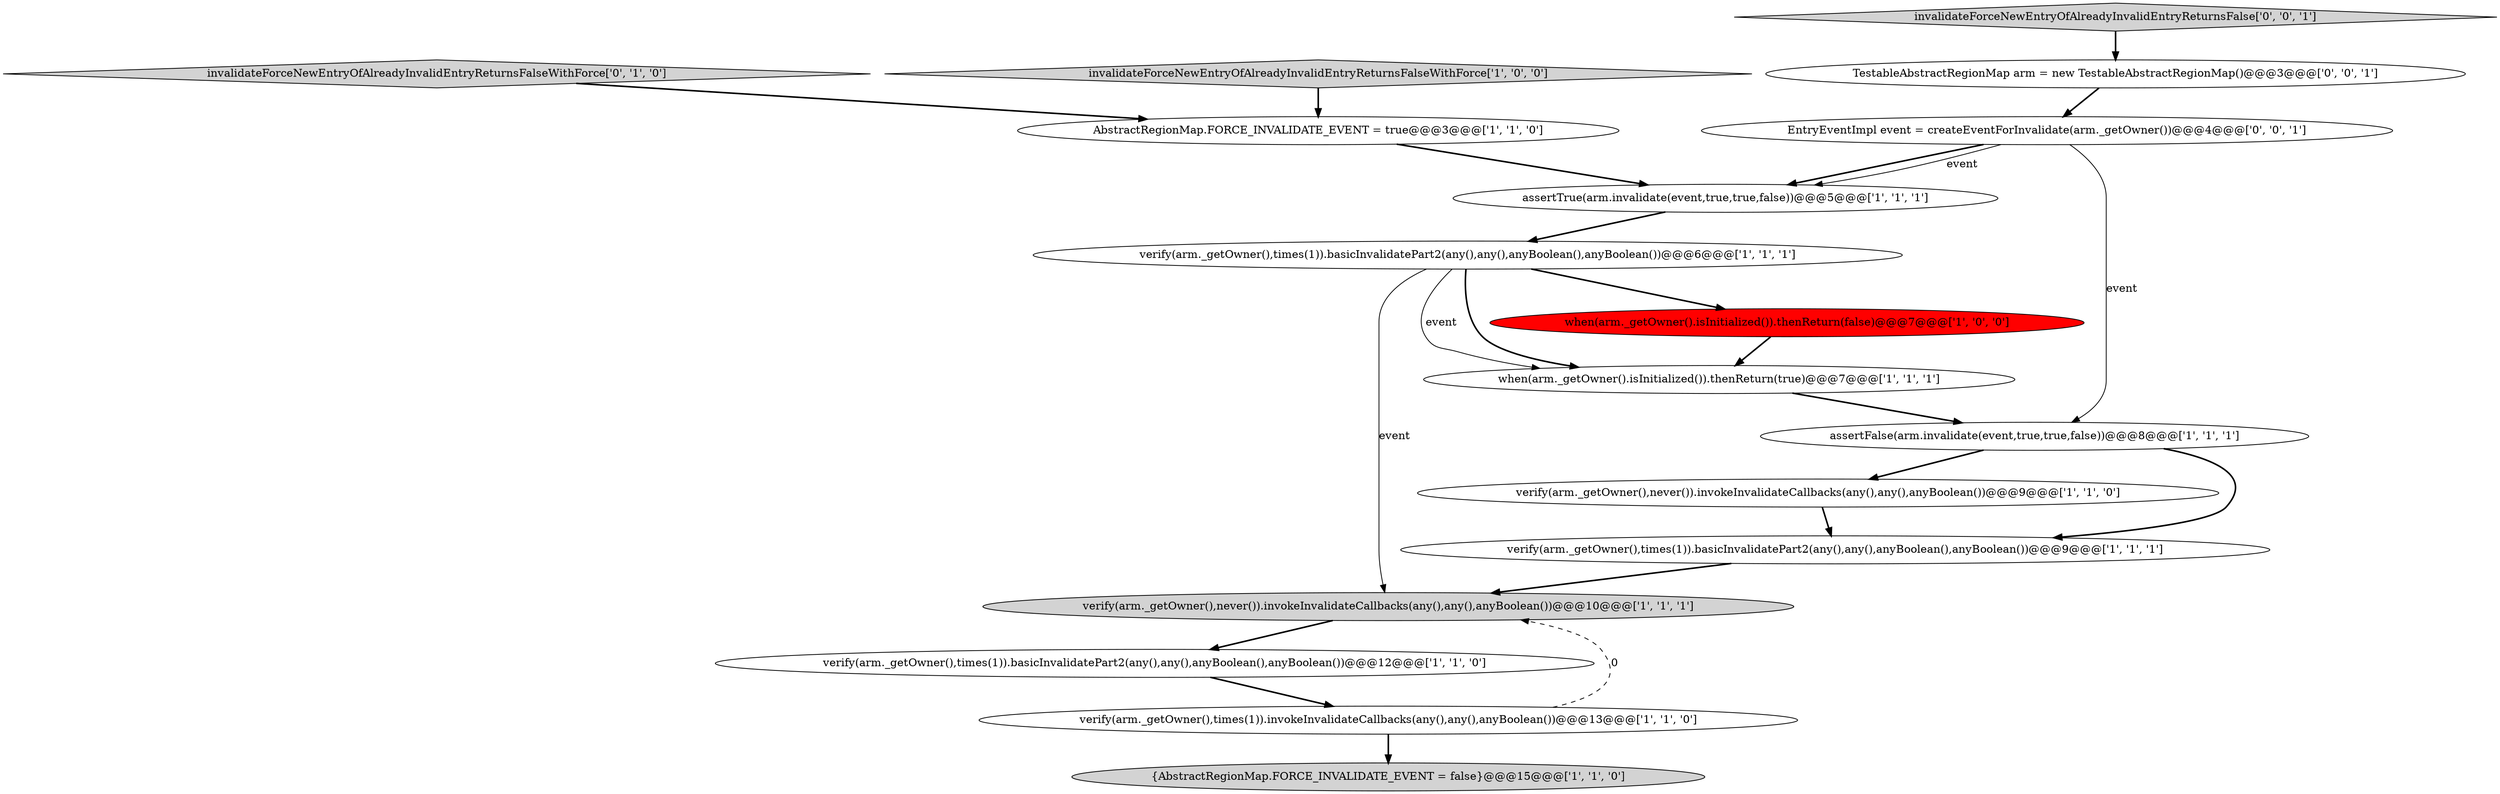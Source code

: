 digraph {
10 [style = filled, label = "verify(arm._getOwner(),never()).invokeInvalidateCallbacks(any(),any(),anyBoolean())@@@10@@@['1', '1', '1']", fillcolor = lightgray, shape = ellipse image = "AAA0AAABBB1BBB"];
5 [style = filled, label = "verify(arm._getOwner(),times(1)).basicInvalidatePart2(any(),any(),anyBoolean(),anyBoolean())@@@12@@@['1', '1', '0']", fillcolor = white, shape = ellipse image = "AAA0AAABBB1BBB"];
9 [style = filled, label = "verify(arm._getOwner(),times(1)).invokeInvalidateCallbacks(any(),any(),anyBoolean())@@@13@@@['1', '1', '0']", fillcolor = white, shape = ellipse image = "AAA0AAABBB1BBB"];
11 [style = filled, label = "{AbstractRegionMap.FORCE_INVALIDATE_EVENT = false}@@@15@@@['1', '1', '0']", fillcolor = lightgray, shape = ellipse image = "AAA0AAABBB1BBB"];
12 [style = filled, label = "verify(arm._getOwner(),times(1)).basicInvalidatePart2(any(),any(),anyBoolean(),anyBoolean())@@@6@@@['1', '1', '1']", fillcolor = white, shape = ellipse image = "AAA0AAABBB1BBB"];
0 [style = filled, label = "assertFalse(arm.invalidate(event,true,true,false))@@@8@@@['1', '1', '1']", fillcolor = white, shape = ellipse image = "AAA0AAABBB1BBB"];
13 [style = filled, label = "invalidateForceNewEntryOfAlreadyInvalidEntryReturnsFalseWithForce['0', '1', '0']", fillcolor = lightgray, shape = diamond image = "AAA0AAABBB2BBB"];
1 [style = filled, label = "verify(arm._getOwner(),never()).invokeInvalidateCallbacks(any(),any(),anyBoolean())@@@9@@@['1', '1', '0']", fillcolor = white, shape = ellipse image = "AAA0AAABBB1BBB"];
4 [style = filled, label = "verify(arm._getOwner(),times(1)).basicInvalidatePart2(any(),any(),anyBoolean(),anyBoolean())@@@9@@@['1', '1', '1']", fillcolor = white, shape = ellipse image = "AAA0AAABBB1BBB"];
8 [style = filled, label = "when(arm._getOwner().isInitialized()).thenReturn(true)@@@7@@@['1', '1', '1']", fillcolor = white, shape = ellipse image = "AAA0AAABBB1BBB"];
6 [style = filled, label = "invalidateForceNewEntryOfAlreadyInvalidEntryReturnsFalseWithForce['1', '0', '0']", fillcolor = lightgray, shape = diamond image = "AAA0AAABBB1BBB"];
15 [style = filled, label = "invalidateForceNewEntryOfAlreadyInvalidEntryReturnsFalse['0', '0', '1']", fillcolor = lightgray, shape = diamond image = "AAA0AAABBB3BBB"];
16 [style = filled, label = "TestableAbstractRegionMap arm = new TestableAbstractRegionMap()@@@3@@@['0', '0', '1']", fillcolor = white, shape = ellipse image = "AAA0AAABBB3BBB"];
7 [style = filled, label = "assertTrue(arm.invalidate(event,true,true,false))@@@5@@@['1', '1', '1']", fillcolor = white, shape = ellipse image = "AAA0AAABBB1BBB"];
14 [style = filled, label = "EntryEventImpl event = createEventForInvalidate(arm._getOwner())@@@4@@@['0', '0', '1']", fillcolor = white, shape = ellipse image = "AAA0AAABBB3BBB"];
3 [style = filled, label = "AbstractRegionMap.FORCE_INVALIDATE_EVENT = true@@@3@@@['1', '1', '0']", fillcolor = white, shape = ellipse image = "AAA0AAABBB1BBB"];
2 [style = filled, label = "when(arm._getOwner().isInitialized()).thenReturn(false)@@@7@@@['1', '0', '0']", fillcolor = red, shape = ellipse image = "AAA1AAABBB1BBB"];
4->10 [style = bold, label=""];
6->3 [style = bold, label=""];
1->4 [style = bold, label=""];
9->10 [style = dashed, label="0"];
9->11 [style = bold, label=""];
12->8 [style = solid, label="event"];
5->9 [style = bold, label=""];
7->12 [style = bold, label=""];
15->16 [style = bold, label=""];
14->7 [style = bold, label=""];
14->0 [style = solid, label="event"];
8->0 [style = bold, label=""];
12->2 [style = bold, label=""];
12->10 [style = solid, label="event"];
10->5 [style = bold, label=""];
13->3 [style = bold, label=""];
3->7 [style = bold, label=""];
0->4 [style = bold, label=""];
12->8 [style = bold, label=""];
0->1 [style = bold, label=""];
16->14 [style = bold, label=""];
2->8 [style = bold, label=""];
14->7 [style = solid, label="event"];
}
